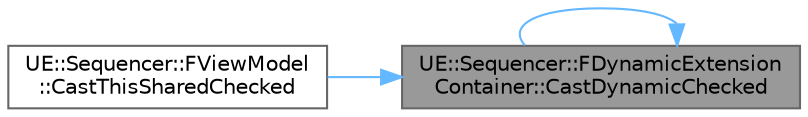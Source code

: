 digraph "UE::Sequencer::FDynamicExtensionContainer::CastDynamicChecked"
{
 // INTERACTIVE_SVG=YES
 // LATEX_PDF_SIZE
  bgcolor="transparent";
  edge [fontname=Helvetica,fontsize=10,labelfontname=Helvetica,labelfontsize=10];
  node [fontname=Helvetica,fontsize=10,shape=box,height=0.2,width=0.4];
  rankdir="RL";
  Node1 [id="Node000001",label="UE::Sequencer::FDynamicExtension\lContainer::CastDynamicChecked",height=0.2,width=0.4,color="gray40", fillcolor="grey60", style="filled", fontcolor="black",tooltip=" "];
  Node1 -> Node1 [id="edge1_Node000001_Node000001",dir="back",color="steelblue1",style="solid",tooltip=" "];
  Node1 -> Node2 [id="edge2_Node000001_Node000002",dir="back",color="steelblue1",style="solid",tooltip=" "];
  Node2 [id="Node000002",label="UE::Sequencer::FViewModel\l::CastThisSharedChecked",height=0.2,width=0.4,color="grey40", fillcolor="white", style="filled",URL="$dc/d92/classUE_1_1Sequencer_1_1FViewModel.html#af7e7748832077c6ccc4dcef2cf47d9b3",tooltip="Casts this data model to an extension, or to a child class implementation."];
}
